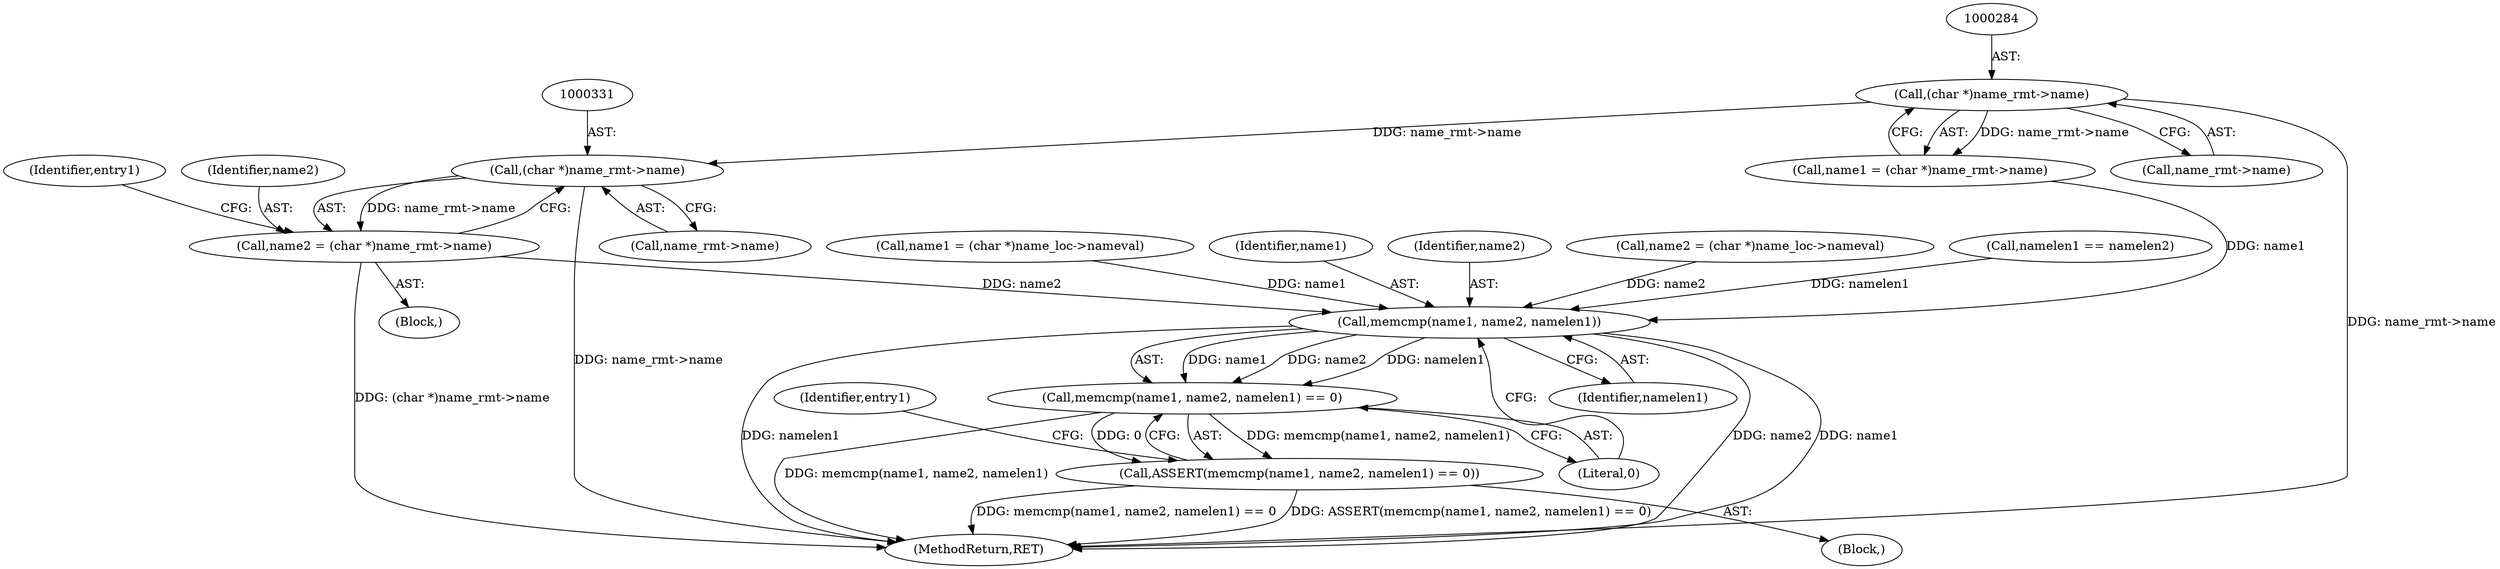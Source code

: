 digraph "0_linux_8275cdd0e7ac550dcce2b3ef6d2fb3b808c1ae59_4@pointer" {
"1000330" [label="(Call,(char *)name_rmt->name)"];
"1000283" [label="(Call,(char *)name_rmt->name)"];
"1000328" [label="(Call,name2 = (char *)name_rmt->name)"];
"1000351" [label="(Call,memcmp(name1, name2, namelen1))"];
"1000350" [label="(Call,memcmp(name1, name2, namelen1) == 0)"];
"1000349" [label="(Call,ASSERT(memcmp(name1, name2, namelen1) == 0))"];
"1000285" [label="(Call,name_rmt->name)"];
"1000307" [label="(Call,name2 = (char *)name_loc->nameval)"];
"1000283" [label="(Call,(char *)name_rmt->name)"];
"1000355" [label="(Literal,0)"];
"1000359" [label="(Identifier,entry1)"];
"1000315" [label="(Block,)"];
"1000332" [label="(Call,name_rmt->name)"];
"1000498" [label="(MethodReturn,RET)"];
"1000354" [label="(Identifier,namelen1)"];
"1000328" [label="(Call,name2 = (char *)name_rmt->name)"];
"1000346" [label="(Call,namelen1 == namelen2)"];
"1000260" [label="(Call,name1 = (char *)name_loc->nameval)"];
"1000281" [label="(Call,name1 = (char *)name_rmt->name)"];
"1000349" [label="(Call,ASSERT(memcmp(name1, name2, namelen1) == 0))"];
"1000339" [label="(Identifier,entry1)"];
"1000350" [label="(Call,memcmp(name1, name2, namelen1) == 0)"];
"1000352" [label="(Identifier,name1)"];
"1000353" [label="(Identifier,name2)"];
"1000330" [label="(Call,(char *)name_rmt->name)"];
"1000329" [label="(Identifier,name2)"];
"1000351" [label="(Call,memcmp(name1, name2, namelen1))"];
"1000105" [label="(Block,)"];
"1000330" -> "1000328"  [label="AST: "];
"1000330" -> "1000332"  [label="CFG: "];
"1000331" -> "1000330"  [label="AST: "];
"1000332" -> "1000330"  [label="AST: "];
"1000328" -> "1000330"  [label="CFG: "];
"1000330" -> "1000498"  [label="DDG: name_rmt->name"];
"1000330" -> "1000328"  [label="DDG: name_rmt->name"];
"1000283" -> "1000330"  [label="DDG: name_rmt->name"];
"1000283" -> "1000281"  [label="AST: "];
"1000283" -> "1000285"  [label="CFG: "];
"1000284" -> "1000283"  [label="AST: "];
"1000285" -> "1000283"  [label="AST: "];
"1000281" -> "1000283"  [label="CFG: "];
"1000283" -> "1000498"  [label="DDG: name_rmt->name"];
"1000283" -> "1000281"  [label="DDG: name_rmt->name"];
"1000328" -> "1000315"  [label="AST: "];
"1000329" -> "1000328"  [label="AST: "];
"1000339" -> "1000328"  [label="CFG: "];
"1000328" -> "1000498"  [label="DDG: (char *)name_rmt->name"];
"1000328" -> "1000351"  [label="DDG: name2"];
"1000351" -> "1000350"  [label="AST: "];
"1000351" -> "1000354"  [label="CFG: "];
"1000352" -> "1000351"  [label="AST: "];
"1000353" -> "1000351"  [label="AST: "];
"1000354" -> "1000351"  [label="AST: "];
"1000355" -> "1000351"  [label="CFG: "];
"1000351" -> "1000498"  [label="DDG: name2"];
"1000351" -> "1000498"  [label="DDG: name1"];
"1000351" -> "1000498"  [label="DDG: namelen1"];
"1000351" -> "1000350"  [label="DDG: name1"];
"1000351" -> "1000350"  [label="DDG: name2"];
"1000351" -> "1000350"  [label="DDG: namelen1"];
"1000281" -> "1000351"  [label="DDG: name1"];
"1000260" -> "1000351"  [label="DDG: name1"];
"1000307" -> "1000351"  [label="DDG: name2"];
"1000346" -> "1000351"  [label="DDG: namelen1"];
"1000350" -> "1000349"  [label="AST: "];
"1000350" -> "1000355"  [label="CFG: "];
"1000355" -> "1000350"  [label="AST: "];
"1000349" -> "1000350"  [label="CFG: "];
"1000350" -> "1000498"  [label="DDG: memcmp(name1, name2, namelen1)"];
"1000350" -> "1000349"  [label="DDG: memcmp(name1, name2, namelen1)"];
"1000350" -> "1000349"  [label="DDG: 0"];
"1000349" -> "1000105"  [label="AST: "];
"1000359" -> "1000349"  [label="CFG: "];
"1000349" -> "1000498"  [label="DDG: ASSERT(memcmp(name1, name2, namelen1) == 0)"];
"1000349" -> "1000498"  [label="DDG: memcmp(name1, name2, namelen1) == 0"];
}
